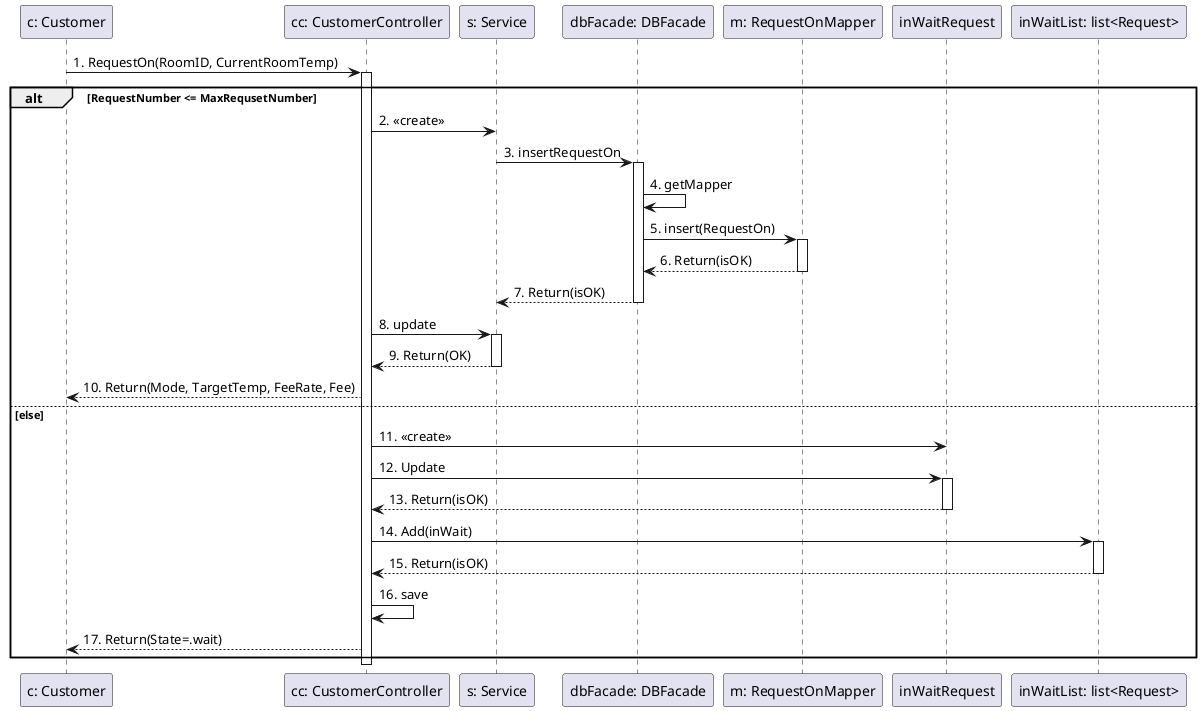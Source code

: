 @startuml RequestOn

participant c as "c: Customer" order 1

participant cc as "cc: CustomerController" order 2

participant s as "s: Service" order 4

participant db as "dbFacade: DBFacade" order 5

participant m as "m: RequestOnMapper" order 6

participant i as "inWaitRequest" order 7

participant w as "inWaitList: list<Request>" order 8

c -> cc: 1. RequestOn(RoomID, CurrentRoomTemp)

activate cc

alt RequestNumber <= MaxRequsetNumber
cc -> s: 2. <<create>>
s -> db: 3. insertRequestOn
activate db
db -> db: 4. getMapper
db -> m: 5. insert(RequestOn)
activate m
db <-- m: 6. Return(isOK)
deactivate m
s <-- db: 7. Return(isOK)
deactivate db

cc -> s: 8. update
activate s
cc <-- s: 9. Return(OK)
deactivate s
c <-- cc: 10. Return(Mode, TargetTemp, FeeRate, Fee)

else else

cc -> i: 11. <<create>>
cc -> i: 12. Update
activate i
cc <-- i: 13. Return(isOK)
deactivate i
cc -> w: 14. Add(inWait)
activate w
cc <-- w: 15. Return(isOK)
deactivate w

cc -> cc: 16. save
c <-- cc: 17. Return(State=.wait)

end

deactivate cc

@enduml